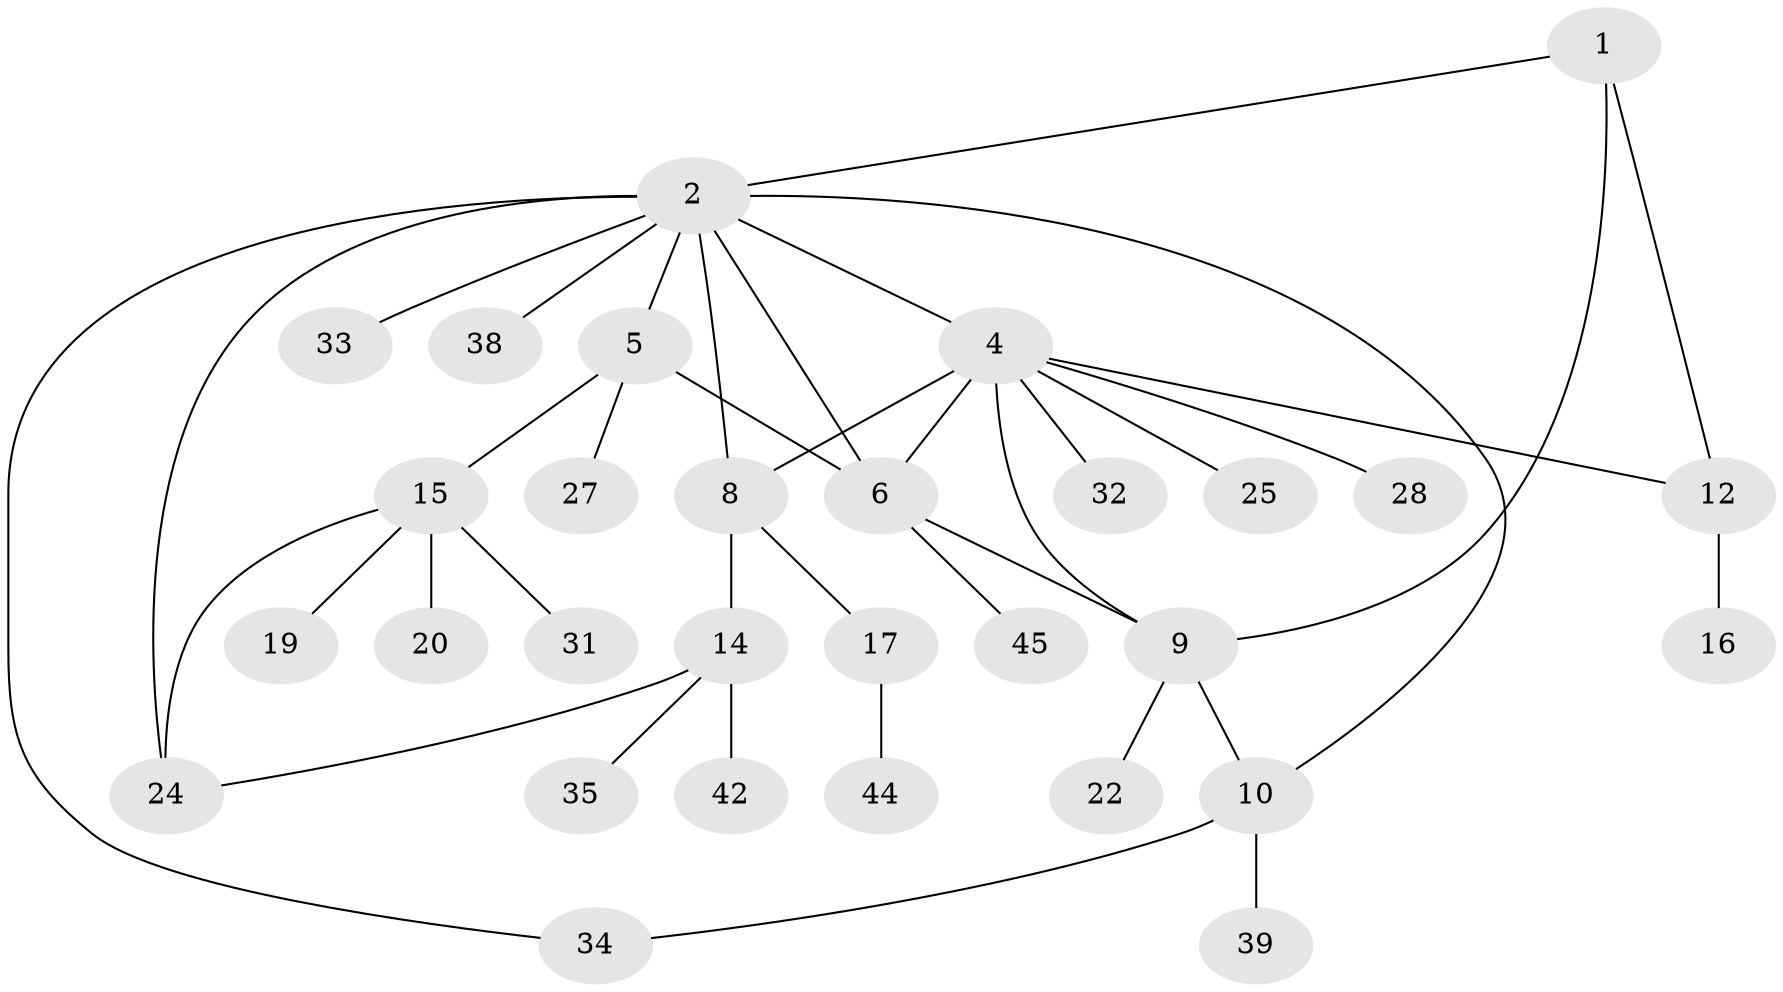 // original degree distribution, {4: 0.0851063829787234, 6: 0.10638297872340426, 5: 0.06382978723404255, 3: 0.0851063829787234, 2: 0.2127659574468085, 1: 0.44680851063829785}
// Generated by graph-tools (version 1.1) at 2025/42/03/06/25 10:42:08]
// undirected, 30 vertices, 39 edges
graph export_dot {
graph [start="1"]
  node [color=gray90,style=filled];
  1 [super="+43"];
  2 [super="+3"];
  4 [super="+7"];
  5 [super="+21"];
  6 [super="+26"];
  8 [super="+11"];
  9 [super="+46"];
  10 [super="+23"];
  12 [super="+13"];
  14 [super="+41"];
  15 [super="+29"];
  16 [super="+36"];
  17 [super="+18"];
  19;
  20;
  22;
  24 [super="+30"];
  25;
  27;
  28;
  31;
  32;
  33;
  34 [super="+37"];
  35 [super="+40"];
  38;
  39 [super="+47"];
  42;
  44;
  45;
  1 -- 2;
  1 -- 9;
  1 -- 12;
  2 -- 5;
  2 -- 8;
  2 -- 33;
  2 -- 4;
  2 -- 38;
  2 -- 24;
  2 -- 10;
  2 -- 34;
  2 -- 6;
  4 -- 6 [weight=2];
  4 -- 25;
  4 -- 32;
  4 -- 8;
  4 -- 9;
  4 -- 28;
  4 -- 12;
  5 -- 6;
  5 -- 15;
  5 -- 27;
  6 -- 9;
  6 -- 45;
  8 -- 17;
  8 -- 14;
  9 -- 10;
  9 -- 22;
  10 -- 34;
  10 -- 39;
  12 -- 16;
  14 -- 35;
  14 -- 42;
  14 -- 24;
  15 -- 19;
  15 -- 20;
  15 -- 24;
  15 -- 31;
  17 -- 44;
}
